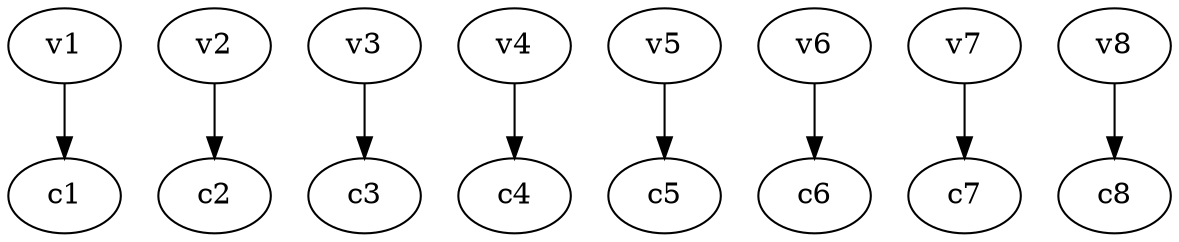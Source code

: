 strict digraph  {
c1;
c2;
c3;
c4;
c5;
c6;
c7;
c8;
v1;
v2;
v3;
v4;
v5;
v6;
v7;
v8;
v1 -> c1  [weight=1];
v2 -> c2  [weight=1];
v3 -> c3  [weight=1];
v4 -> c4  [weight=1];
v5 -> c5  [weight=1];
v6 -> c6  [weight=1];
v7 -> c7  [weight=1];
v8 -> c8  [weight=1];
}
